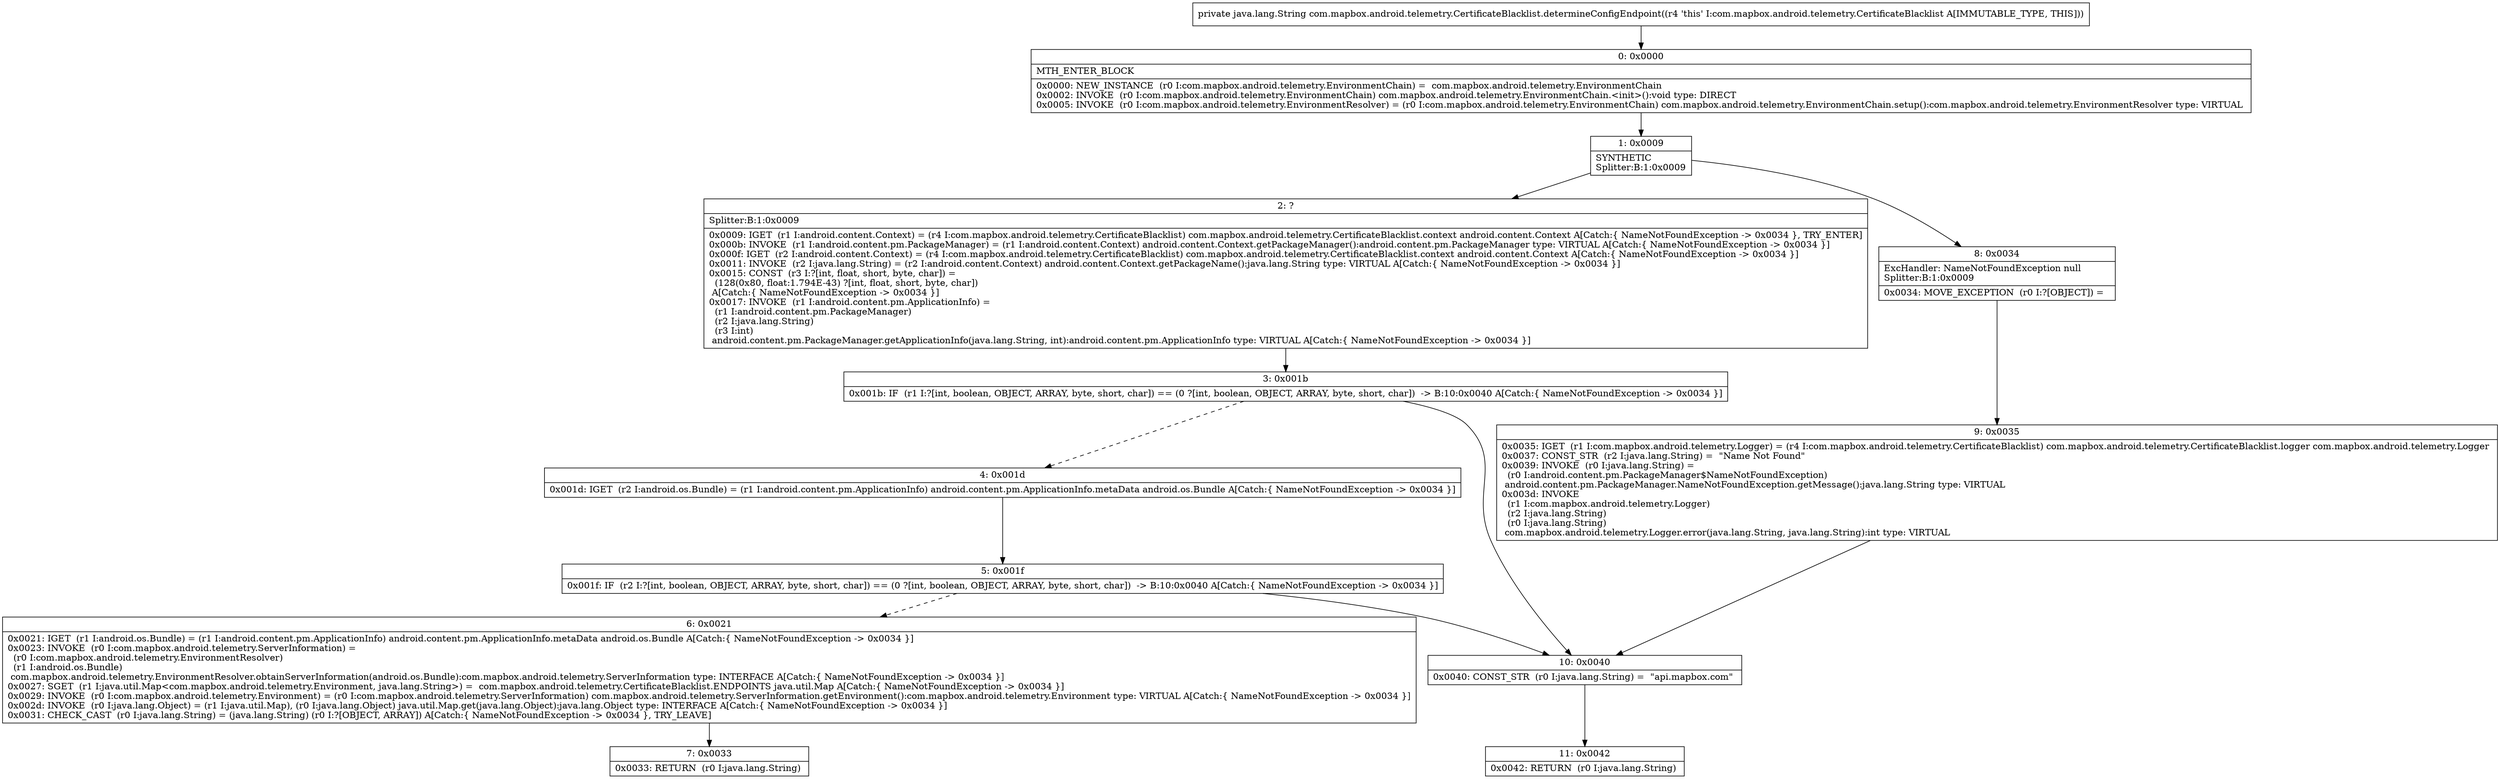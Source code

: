 digraph "CFG forcom.mapbox.android.telemetry.CertificateBlacklist.determineConfigEndpoint()Ljava\/lang\/String;" {
Node_0 [shape=record,label="{0\:\ 0x0000|MTH_ENTER_BLOCK\l|0x0000: NEW_INSTANCE  (r0 I:com.mapbox.android.telemetry.EnvironmentChain) =  com.mapbox.android.telemetry.EnvironmentChain \l0x0002: INVOKE  (r0 I:com.mapbox.android.telemetry.EnvironmentChain) com.mapbox.android.telemetry.EnvironmentChain.\<init\>():void type: DIRECT \l0x0005: INVOKE  (r0 I:com.mapbox.android.telemetry.EnvironmentResolver) = (r0 I:com.mapbox.android.telemetry.EnvironmentChain) com.mapbox.android.telemetry.EnvironmentChain.setup():com.mapbox.android.telemetry.EnvironmentResolver type: VIRTUAL \l}"];
Node_1 [shape=record,label="{1\:\ 0x0009|SYNTHETIC\lSplitter:B:1:0x0009\l}"];
Node_2 [shape=record,label="{2\:\ ?|Splitter:B:1:0x0009\l|0x0009: IGET  (r1 I:android.content.Context) = (r4 I:com.mapbox.android.telemetry.CertificateBlacklist) com.mapbox.android.telemetry.CertificateBlacklist.context android.content.Context A[Catch:\{ NameNotFoundException \-\> 0x0034 \}, TRY_ENTER]\l0x000b: INVOKE  (r1 I:android.content.pm.PackageManager) = (r1 I:android.content.Context) android.content.Context.getPackageManager():android.content.pm.PackageManager type: VIRTUAL A[Catch:\{ NameNotFoundException \-\> 0x0034 \}]\l0x000f: IGET  (r2 I:android.content.Context) = (r4 I:com.mapbox.android.telemetry.CertificateBlacklist) com.mapbox.android.telemetry.CertificateBlacklist.context android.content.Context A[Catch:\{ NameNotFoundException \-\> 0x0034 \}]\l0x0011: INVOKE  (r2 I:java.lang.String) = (r2 I:android.content.Context) android.content.Context.getPackageName():java.lang.String type: VIRTUAL A[Catch:\{ NameNotFoundException \-\> 0x0034 \}]\l0x0015: CONST  (r3 I:?[int, float, short, byte, char]) = \l  (128(0x80, float:1.794E\-43) ?[int, float, short, byte, char])\l A[Catch:\{ NameNotFoundException \-\> 0x0034 \}]\l0x0017: INVOKE  (r1 I:android.content.pm.ApplicationInfo) = \l  (r1 I:android.content.pm.PackageManager)\l  (r2 I:java.lang.String)\l  (r3 I:int)\l android.content.pm.PackageManager.getApplicationInfo(java.lang.String, int):android.content.pm.ApplicationInfo type: VIRTUAL A[Catch:\{ NameNotFoundException \-\> 0x0034 \}]\l}"];
Node_3 [shape=record,label="{3\:\ 0x001b|0x001b: IF  (r1 I:?[int, boolean, OBJECT, ARRAY, byte, short, char]) == (0 ?[int, boolean, OBJECT, ARRAY, byte, short, char])  \-\> B:10:0x0040 A[Catch:\{ NameNotFoundException \-\> 0x0034 \}]\l}"];
Node_4 [shape=record,label="{4\:\ 0x001d|0x001d: IGET  (r2 I:android.os.Bundle) = (r1 I:android.content.pm.ApplicationInfo) android.content.pm.ApplicationInfo.metaData android.os.Bundle A[Catch:\{ NameNotFoundException \-\> 0x0034 \}]\l}"];
Node_5 [shape=record,label="{5\:\ 0x001f|0x001f: IF  (r2 I:?[int, boolean, OBJECT, ARRAY, byte, short, char]) == (0 ?[int, boolean, OBJECT, ARRAY, byte, short, char])  \-\> B:10:0x0040 A[Catch:\{ NameNotFoundException \-\> 0x0034 \}]\l}"];
Node_6 [shape=record,label="{6\:\ 0x0021|0x0021: IGET  (r1 I:android.os.Bundle) = (r1 I:android.content.pm.ApplicationInfo) android.content.pm.ApplicationInfo.metaData android.os.Bundle A[Catch:\{ NameNotFoundException \-\> 0x0034 \}]\l0x0023: INVOKE  (r0 I:com.mapbox.android.telemetry.ServerInformation) = \l  (r0 I:com.mapbox.android.telemetry.EnvironmentResolver)\l  (r1 I:android.os.Bundle)\l com.mapbox.android.telemetry.EnvironmentResolver.obtainServerInformation(android.os.Bundle):com.mapbox.android.telemetry.ServerInformation type: INTERFACE A[Catch:\{ NameNotFoundException \-\> 0x0034 \}]\l0x0027: SGET  (r1 I:java.util.Map\<com.mapbox.android.telemetry.Environment, java.lang.String\>) =  com.mapbox.android.telemetry.CertificateBlacklist.ENDPOINTS java.util.Map A[Catch:\{ NameNotFoundException \-\> 0x0034 \}]\l0x0029: INVOKE  (r0 I:com.mapbox.android.telemetry.Environment) = (r0 I:com.mapbox.android.telemetry.ServerInformation) com.mapbox.android.telemetry.ServerInformation.getEnvironment():com.mapbox.android.telemetry.Environment type: VIRTUAL A[Catch:\{ NameNotFoundException \-\> 0x0034 \}]\l0x002d: INVOKE  (r0 I:java.lang.Object) = (r1 I:java.util.Map), (r0 I:java.lang.Object) java.util.Map.get(java.lang.Object):java.lang.Object type: INTERFACE A[Catch:\{ NameNotFoundException \-\> 0x0034 \}]\l0x0031: CHECK_CAST  (r0 I:java.lang.String) = (java.lang.String) (r0 I:?[OBJECT, ARRAY]) A[Catch:\{ NameNotFoundException \-\> 0x0034 \}, TRY_LEAVE]\l}"];
Node_7 [shape=record,label="{7\:\ 0x0033|0x0033: RETURN  (r0 I:java.lang.String) \l}"];
Node_8 [shape=record,label="{8\:\ 0x0034|ExcHandler: NameNotFoundException null\lSplitter:B:1:0x0009\l|0x0034: MOVE_EXCEPTION  (r0 I:?[OBJECT]) =  \l}"];
Node_9 [shape=record,label="{9\:\ 0x0035|0x0035: IGET  (r1 I:com.mapbox.android.telemetry.Logger) = (r4 I:com.mapbox.android.telemetry.CertificateBlacklist) com.mapbox.android.telemetry.CertificateBlacklist.logger com.mapbox.android.telemetry.Logger \l0x0037: CONST_STR  (r2 I:java.lang.String) =  \"Name Not Found\" \l0x0039: INVOKE  (r0 I:java.lang.String) = \l  (r0 I:android.content.pm.PackageManager$NameNotFoundException)\l android.content.pm.PackageManager.NameNotFoundException.getMessage():java.lang.String type: VIRTUAL \l0x003d: INVOKE  \l  (r1 I:com.mapbox.android.telemetry.Logger)\l  (r2 I:java.lang.String)\l  (r0 I:java.lang.String)\l com.mapbox.android.telemetry.Logger.error(java.lang.String, java.lang.String):int type: VIRTUAL \l}"];
Node_10 [shape=record,label="{10\:\ 0x0040|0x0040: CONST_STR  (r0 I:java.lang.String) =  \"api.mapbox.com\" \l}"];
Node_11 [shape=record,label="{11\:\ 0x0042|0x0042: RETURN  (r0 I:java.lang.String) \l}"];
MethodNode[shape=record,label="{private java.lang.String com.mapbox.android.telemetry.CertificateBlacklist.determineConfigEndpoint((r4 'this' I:com.mapbox.android.telemetry.CertificateBlacklist A[IMMUTABLE_TYPE, THIS])) }"];
MethodNode -> Node_0;
Node_0 -> Node_1;
Node_1 -> Node_2;
Node_1 -> Node_8;
Node_2 -> Node_3;
Node_3 -> Node_4[style=dashed];
Node_3 -> Node_10;
Node_4 -> Node_5;
Node_5 -> Node_6[style=dashed];
Node_5 -> Node_10;
Node_6 -> Node_7;
Node_8 -> Node_9;
Node_9 -> Node_10;
Node_10 -> Node_11;
}

